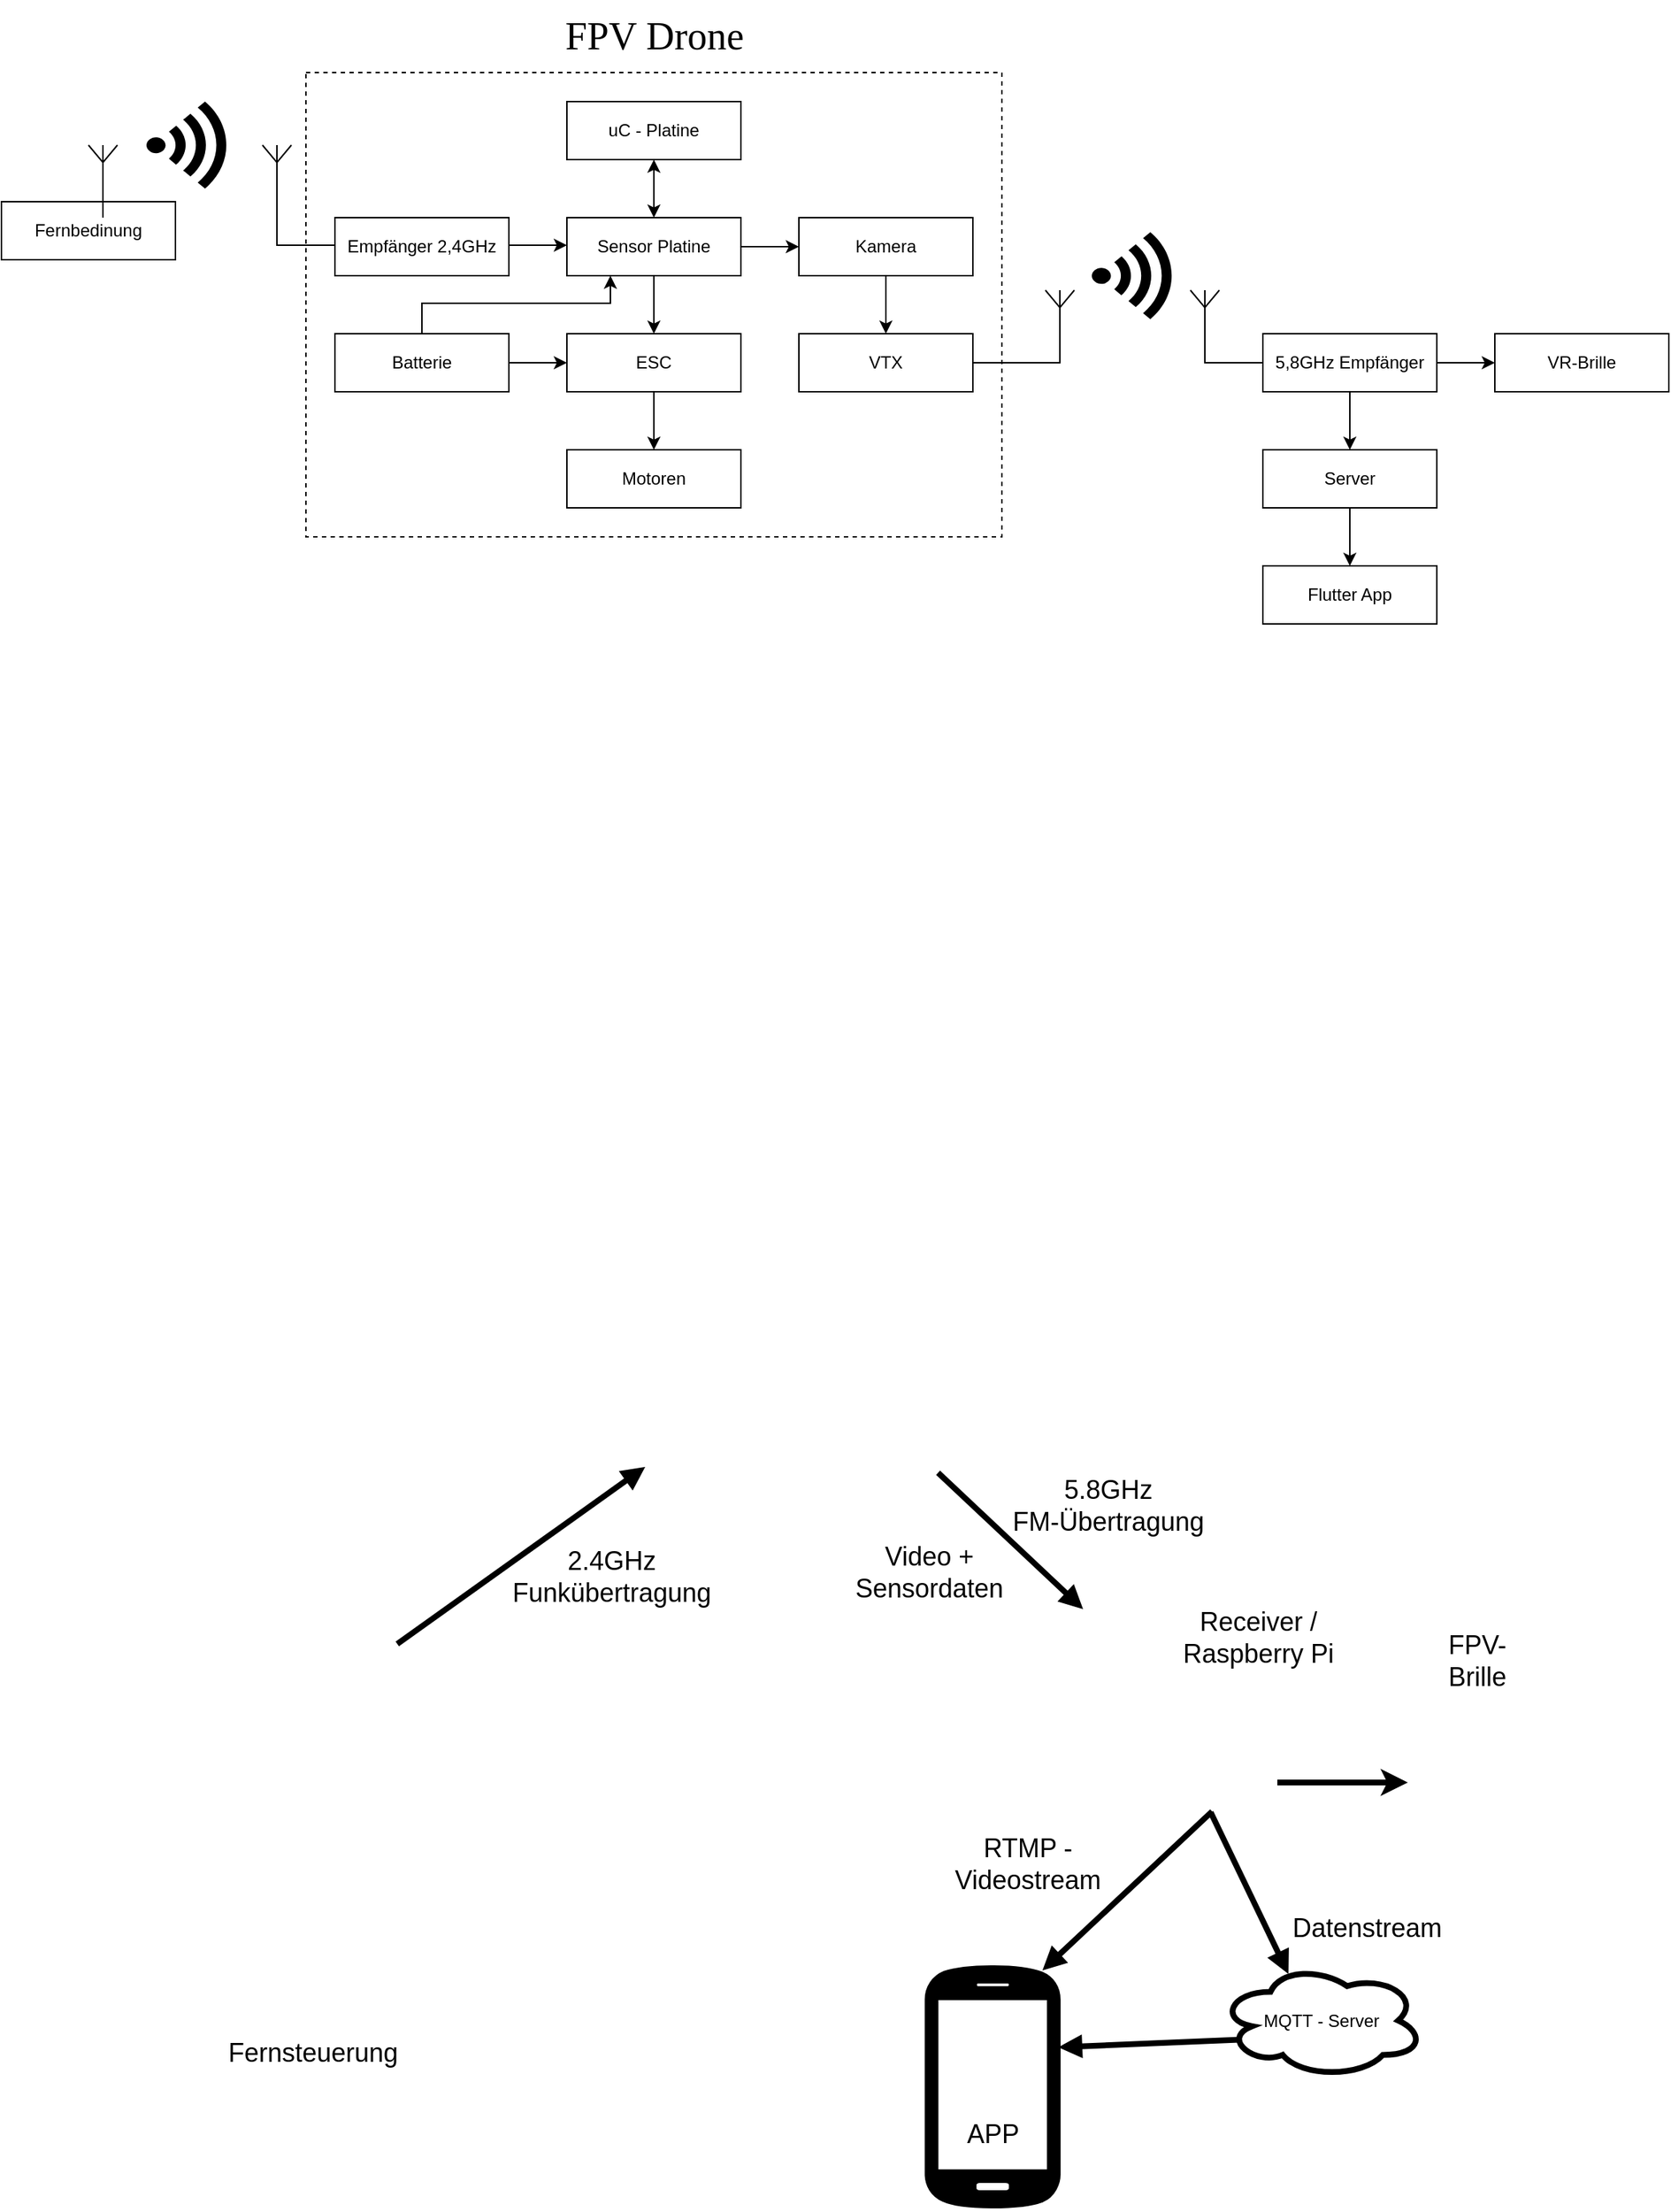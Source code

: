 <mxfile version="22.1.18" type="device">
  <diagram name="Seite-1" id="pfCEiYjsCeP78EX_pHVQ">
    <mxGraphModel dx="1434" dy="754" grid="0" gridSize="10" guides="1" tooltips="1" connect="1" arrows="1" fold="1" page="1" pageScale="1" pageWidth="1169" pageHeight="827" background="#FFFFFF" math="0" shadow="0">
      <root>
        <mxCell id="0" />
        <mxCell id="1" parent="0" />
        <mxCell id="mrsANiAnsjSYnMeVVTr--11" value="" style="rounded=0;whiteSpace=wrap;html=1;fillColor=none;dashed=1;connectable=0;" parent="1" vertex="1">
          <mxGeometry x="220" y="181" width="480" height="320" as="geometry" />
        </mxCell>
        <mxCell id="e-z7ntLDfmXItiGVWMEw-10" style="edgeStyle=orthogonalEdgeStyle;rounded=0;orthogonalLoop=1;jettySize=auto;html=1;entryX=0.5;entryY=0;entryDx=0;entryDy=0;startArrow=classic;startFill=1;" parent="1" source="e-z7ntLDfmXItiGVWMEw-1" target="e-z7ntLDfmXItiGVWMEw-2" edge="1">
          <mxGeometry relative="1" as="geometry" />
        </mxCell>
        <mxCell id="e-z7ntLDfmXItiGVWMEw-1" value="uC - Platine" style="rounded=0;whiteSpace=wrap;html=1;" parent="1" vertex="1">
          <mxGeometry x="400" y="201" width="120" height="40" as="geometry" />
        </mxCell>
        <mxCell id="e-z7ntLDfmXItiGVWMEw-11" style="edgeStyle=orthogonalEdgeStyle;rounded=0;orthogonalLoop=1;jettySize=auto;html=1;entryX=0;entryY=0.5;entryDx=0;entryDy=0;" parent="1" source="e-z7ntLDfmXItiGVWMEw-2" target="e-z7ntLDfmXItiGVWMEw-3" edge="1">
          <mxGeometry relative="1" as="geometry" />
        </mxCell>
        <mxCell id="e-z7ntLDfmXItiGVWMEw-13" style="edgeStyle=orthogonalEdgeStyle;rounded=0;orthogonalLoop=1;jettySize=auto;html=1;entryX=0.5;entryY=0;entryDx=0;entryDy=0;" parent="1" source="e-z7ntLDfmXItiGVWMEw-2" target="e-z7ntLDfmXItiGVWMEw-6" edge="1">
          <mxGeometry relative="1" as="geometry" />
        </mxCell>
        <mxCell id="e-z7ntLDfmXItiGVWMEw-2" value="Sensor Platine" style="rounded=0;whiteSpace=wrap;html=1;" parent="1" vertex="1">
          <mxGeometry x="400" y="281" width="120" height="40" as="geometry" />
        </mxCell>
        <mxCell id="e-z7ntLDfmXItiGVWMEw-12" style="edgeStyle=orthogonalEdgeStyle;rounded=0;orthogonalLoop=1;jettySize=auto;html=1;entryX=0.5;entryY=0;entryDx=0;entryDy=0;" parent="1" source="e-z7ntLDfmXItiGVWMEw-3" target="e-z7ntLDfmXItiGVWMEw-4" edge="1">
          <mxGeometry relative="1" as="geometry" />
        </mxCell>
        <mxCell id="e-z7ntLDfmXItiGVWMEw-3" value="Kamera" style="rounded=0;whiteSpace=wrap;html=1;" parent="1" vertex="1">
          <mxGeometry x="560" y="281" width="120" height="40" as="geometry" />
        </mxCell>
        <mxCell id="e-z7ntLDfmXItiGVWMEw-4" value="VTX" style="rounded=0;whiteSpace=wrap;html=1;" parent="1" vertex="1">
          <mxGeometry x="560" y="361" width="120" height="40" as="geometry" />
        </mxCell>
        <mxCell id="e-z7ntLDfmXItiGVWMEw-9" style="edgeStyle=orthogonalEdgeStyle;rounded=0;orthogonalLoop=1;jettySize=auto;html=1;" parent="1" source="e-z7ntLDfmXItiGVWMEw-5" target="e-z7ntLDfmXItiGVWMEw-2" edge="1">
          <mxGeometry relative="1" as="geometry">
            <Array as="points">
              <mxPoint x="390" y="300" />
              <mxPoint x="390" y="300" />
            </Array>
          </mxGeometry>
        </mxCell>
        <mxCell id="e-z7ntLDfmXItiGVWMEw-5" value="Empfänger 2,4GHz" style="rounded=0;whiteSpace=wrap;html=1;" parent="1" vertex="1">
          <mxGeometry x="240" y="281" width="120" height="40" as="geometry" />
        </mxCell>
        <mxCell id="e-z7ntLDfmXItiGVWMEw-14" style="edgeStyle=orthogonalEdgeStyle;rounded=0;orthogonalLoop=1;jettySize=auto;html=1;entryX=0.5;entryY=0;entryDx=0;entryDy=0;" parent="1" source="e-z7ntLDfmXItiGVWMEw-6" target="e-z7ntLDfmXItiGVWMEw-8" edge="1">
          <mxGeometry relative="1" as="geometry" />
        </mxCell>
        <mxCell id="e-z7ntLDfmXItiGVWMEw-6" value="ESC" style="rounded=0;whiteSpace=wrap;html=1;" parent="1" vertex="1">
          <mxGeometry x="400" y="361" width="120" height="40" as="geometry" />
        </mxCell>
        <mxCell id="e-z7ntLDfmXItiGVWMEw-15" style="edgeStyle=orthogonalEdgeStyle;rounded=0;orthogonalLoop=1;jettySize=auto;html=1;entryX=0.25;entryY=1;entryDx=0;entryDy=0;" parent="1" source="e-z7ntLDfmXItiGVWMEw-7" target="e-z7ntLDfmXItiGVWMEw-2" edge="1">
          <mxGeometry relative="1" as="geometry">
            <mxPoint x="370" y="311" as="targetPoint" />
            <Array as="points">
              <mxPoint x="300" y="340" />
              <mxPoint x="430" y="340" />
            </Array>
          </mxGeometry>
        </mxCell>
        <mxCell id="e-z7ntLDfmXItiGVWMEw-17" value="" style="edgeStyle=orthogonalEdgeStyle;rounded=0;orthogonalLoop=1;jettySize=auto;html=1;" parent="1" source="e-z7ntLDfmXItiGVWMEw-7" target="e-z7ntLDfmXItiGVWMEw-6" edge="1">
          <mxGeometry relative="1" as="geometry" />
        </mxCell>
        <mxCell id="e-z7ntLDfmXItiGVWMEw-7" value="Batterie" style="rounded=0;whiteSpace=wrap;html=1;" parent="1" vertex="1">
          <mxGeometry x="240" y="361" width="120" height="40" as="geometry" />
        </mxCell>
        <mxCell id="e-z7ntLDfmXItiGVWMEw-8" value="Motoren" style="rounded=0;whiteSpace=wrap;html=1;" parent="1" vertex="1">
          <mxGeometry x="400" y="441" width="120" height="40" as="geometry" />
        </mxCell>
        <mxCell id="mrsANiAnsjSYnMeVVTr--3" style="edgeStyle=orthogonalEdgeStyle;rounded=0;orthogonalLoop=1;jettySize=auto;html=1;entryX=0;entryY=0.5;entryDx=0;entryDy=0;endArrow=none;endFill=0;" parent="1" source="mrsANiAnsjSYnMeVVTr--1" target="e-z7ntLDfmXItiGVWMEw-5" edge="1">
          <mxGeometry relative="1" as="geometry">
            <Array as="points">
              <mxPoint x="200" y="300" />
              <mxPoint x="240" y="300" />
            </Array>
          </mxGeometry>
        </mxCell>
        <mxCell id="mrsANiAnsjSYnMeVVTr--1" value="" style="verticalLabelPosition=bottom;shadow=0;dashed=0;align=center;html=1;verticalAlign=top;shape=mxgraph.electrical.radio.aerial_-_antenna_1;" parent="1" vertex="1">
          <mxGeometry x="190" y="231" width="20" height="30" as="geometry" />
        </mxCell>
        <mxCell id="mrsANiAnsjSYnMeVVTr--6" value="Fernbedinung" style="whiteSpace=wrap;html=1;" parent="1" vertex="1">
          <mxGeometry x="10" y="270" width="120" height="40" as="geometry" />
        </mxCell>
        <mxCell id="mrsANiAnsjSYnMeVVTr--8" style="edgeStyle=orthogonalEdgeStyle;rounded=0;orthogonalLoop=1;jettySize=auto;html=1;entryX=0.5;entryY=0;entryDx=0;entryDy=0;endArrow=none;endFill=0;" parent="1" source="mrsANiAnsjSYnMeVVTr--7" edge="1">
          <mxGeometry relative="1" as="geometry">
            <mxPoint x="80.0" y="281" as="targetPoint" />
          </mxGeometry>
        </mxCell>
        <mxCell id="mrsANiAnsjSYnMeVVTr--7" value="" style="verticalLabelPosition=bottom;shadow=0;dashed=0;align=center;html=1;verticalAlign=top;shape=mxgraph.electrical.radio.aerial_-_antenna_1;" parent="1" vertex="1">
          <mxGeometry x="70" y="231" width="20" height="30" as="geometry" />
        </mxCell>
        <mxCell id="mrsANiAnsjSYnMeVVTr--9" value="" style="sketch=0;pointerEvents=1;shadow=0;dashed=0;html=1;strokeColor=none;labelPosition=center;verticalLabelPosition=bottom;verticalAlign=top;align=center;fillColor=#000000;shape=mxgraph.mscae.enterprise.wireless_connection" parent="1" vertex="1">
          <mxGeometry x="110" y="201" width="60" height="60" as="geometry" />
        </mxCell>
        <mxCell id="mrsANiAnsjSYnMeVVTr--15" style="edgeStyle=orthogonalEdgeStyle;rounded=0;orthogonalLoop=1;jettySize=auto;html=1;endArrow=none;endFill=0;" parent="1" source="mrsANiAnsjSYnMeVVTr--12" edge="1">
          <mxGeometry relative="1" as="geometry">
            <mxPoint x="680" y="381" as="targetPoint" />
            <Array as="points">
              <mxPoint x="740" y="381" />
            </Array>
          </mxGeometry>
        </mxCell>
        <mxCell id="mrsANiAnsjSYnMeVVTr--12" value="" style="verticalLabelPosition=bottom;shadow=0;dashed=0;align=center;html=1;verticalAlign=top;shape=mxgraph.electrical.radio.aerial_-_antenna_1;" parent="1" vertex="1">
          <mxGeometry x="730" y="331" width="20" height="30" as="geometry" />
        </mxCell>
        <mxCell id="mrsANiAnsjSYnMeVVTr--18" style="edgeStyle=orthogonalEdgeStyle;rounded=0;orthogonalLoop=1;jettySize=auto;html=1;entryX=0;entryY=0.5;entryDx=0;entryDy=0;endArrow=none;endFill=0;" parent="1" source="mrsANiAnsjSYnMeVVTr--16" target="mrsANiAnsjSYnMeVVTr--17" edge="1">
          <mxGeometry relative="1" as="geometry">
            <Array as="points">
              <mxPoint x="840" y="381" />
            </Array>
          </mxGeometry>
        </mxCell>
        <mxCell id="mrsANiAnsjSYnMeVVTr--16" value="" style="verticalLabelPosition=bottom;shadow=0;dashed=0;align=center;html=1;verticalAlign=top;shape=mxgraph.electrical.radio.aerial_-_antenna_1;" parent="1" vertex="1">
          <mxGeometry x="830" y="331" width="20" height="30" as="geometry" />
        </mxCell>
        <mxCell id="mrsANiAnsjSYnMeVVTr--21" value="" style="edgeStyle=orthogonalEdgeStyle;rounded=0;orthogonalLoop=1;jettySize=auto;html=1;" parent="1" source="mrsANiAnsjSYnMeVVTr--17" target="mrsANiAnsjSYnMeVVTr--20" edge="1">
          <mxGeometry relative="1" as="geometry" />
        </mxCell>
        <mxCell id="mrsANiAnsjSYnMeVVTr--23" value="" style="edgeStyle=orthogonalEdgeStyle;rounded=0;orthogonalLoop=1;jettySize=auto;html=1;" parent="1" source="mrsANiAnsjSYnMeVVTr--17" target="mrsANiAnsjSYnMeVVTr--22" edge="1">
          <mxGeometry relative="1" as="geometry" />
        </mxCell>
        <mxCell id="mrsANiAnsjSYnMeVVTr--17" value="5,8GHz Empfänger" style="rounded=0;whiteSpace=wrap;html=1;" parent="1" vertex="1">
          <mxGeometry x="880" y="361" width="120" height="40" as="geometry" />
        </mxCell>
        <mxCell id="mrsANiAnsjSYnMeVVTr--19" value="" style="sketch=0;pointerEvents=1;shadow=0;dashed=0;html=1;strokeColor=none;labelPosition=center;verticalLabelPosition=bottom;verticalAlign=top;align=center;fillColor=#000000;shape=mxgraph.mscae.enterprise.wireless_connection;direction=east;" parent="1" vertex="1">
          <mxGeometry x="762" y="291" width="60" height="60" as="geometry" />
        </mxCell>
        <mxCell id="mrsANiAnsjSYnMeVVTr--20" value="VR-Brille" style="rounded=0;whiteSpace=wrap;html=1;" parent="1" vertex="1">
          <mxGeometry x="1040" y="361" width="120" height="40" as="geometry" />
        </mxCell>
        <mxCell id="mrsANiAnsjSYnMeVVTr--25" value="" style="edgeStyle=orthogonalEdgeStyle;rounded=0;orthogonalLoop=1;jettySize=auto;html=1;" parent="1" source="mrsANiAnsjSYnMeVVTr--22" target="mrsANiAnsjSYnMeVVTr--24" edge="1">
          <mxGeometry relative="1" as="geometry" />
        </mxCell>
        <mxCell id="mrsANiAnsjSYnMeVVTr--22" value="Server" style="rounded=0;whiteSpace=wrap;html=1;" parent="1" vertex="1">
          <mxGeometry x="880" y="441" width="120" height="40" as="geometry" />
        </mxCell>
        <mxCell id="mrsANiAnsjSYnMeVVTr--24" value="Flutter App" style="rounded=0;whiteSpace=wrap;html=1;" parent="1" vertex="1">
          <mxGeometry x="880" y="521" width="120" height="40" as="geometry" />
        </mxCell>
        <mxCell id="mrsANiAnsjSYnMeVVTr--26" value="&lt;font face=&quot;Verdana&quot; style=&quot;font-size: 27px;&quot;&gt;FPV Drone&lt;/font&gt;" style="text;html=1;align=center;verticalAlign=middle;resizable=0;points=[];autosize=1;strokeColor=none;fillColor=none;" parent="1" vertex="1">
          <mxGeometry x="375" y="131" width="170" height="50" as="geometry" />
        </mxCell>
        <mxCell id="LUxuQyWUUqX6M0QpO3Is-6" value="" style="shape=image;verticalLabelPosition=bottom;labelBackgroundColor=default;verticalAlign=top;aspect=fixed;imageAspect=0;image=https://static.thenounproject.com/png/3015-200.png;connectable=0;" parent="1" vertex="1">
          <mxGeometry x="100" y="1260" width="260" height="260" as="geometry" />
        </mxCell>
        <mxCell id="LUxuQyWUUqX6M0QpO3Is-7" value="" style="sketch=0;pointerEvents=1;shadow=0;dashed=0;html=1;strokeColor=#000000;fillColor=#000000;labelPosition=center;verticalLabelPosition=bottom;verticalAlign=top;outlineConnect=0;align=center;shape=mxgraph.office.devices.cell_phone_android_standalone;aspect=fixed;connectable=0;fillStyle=solid;" parent="1" vertex="1">
          <mxGeometry x="647.28" y="1484" width="92.72" height="170" as="geometry" />
        </mxCell>
        <mxCell id="LUxuQyWUUqX6M0QpO3Is-9" value="" style="shape=image;verticalLabelPosition=bottom;labelBackgroundColor=default;verticalAlign=top;aspect=fixed;imageAspect=0;image=https://cdn-icons-png.flaticon.com/512/2971/2971466.png;connectable=0;" parent="1" vertex="1">
          <mxGeometry x="970" y="1306.46" width="114.18" height="114.18" as="geometry" />
        </mxCell>
        <mxCell id="LUxuQyWUUqX6M0QpO3Is-10" value="" style="shape=image;verticalLabelPosition=bottom;labelBackgroundColor=default;verticalAlign=top;aspect=fixed;imageAspect=0;image=https://cdn.discordapp.com/attachments/1110259607466688633/1150700810494296134/3454400-200.png;connectable=0;strokeWidth=0;" parent="1" vertex="1">
          <mxGeometry x="740" y="1230" width="155" height="155" as="geometry" />
        </mxCell>
        <mxCell id="LUxuQyWUUqX6M0QpO3Is-14" value="" style="shape=image;verticalLabelPosition=bottom;labelBackgroundColor=default;verticalAlign=top;aspect=fixed;imageAspect=0;image=https://uxwing.com/wp-content/themes/uxwing/download/computers-mobile-hardware/camera-drone-icon.png;connectable=0;" parent="1" vertex="1">
          <mxGeometry x="450" y="1020" width="222" height="120.54" as="geometry" />
        </mxCell>
        <mxCell id="LUxuQyWUUqX6M0QpO3Is-16" value="" style="endArrow=none;html=1;rounded=0;endSize=6;strokeWidth=4;startArrow=block;startFill=1;" parent="1" edge="1">
          <mxGeometry width="50" height="50" relative="1" as="geometry">
            <mxPoint x="728" y="1489" as="sourcePoint" />
            <mxPoint x="845" y="1379.46" as="targetPoint" />
          </mxGeometry>
        </mxCell>
        <mxCell id="LUxuQyWUUqX6M0QpO3Is-17" value="" style="endArrow=classic;html=1;rounded=0;endSize=6;strokeWidth=4;startArrow=none;startFill=0;endFill=1;" parent="1" edge="1">
          <mxGeometry width="50" height="50" relative="1" as="geometry">
            <mxPoint x="890" y="1359.46" as="sourcePoint" />
            <mxPoint x="980" y="1359.46" as="targetPoint" />
          </mxGeometry>
        </mxCell>
        <mxCell id="LUxuQyWUUqX6M0QpO3Is-20" value="" style="shape=image;verticalLabelPosition=bottom;labelBackgroundColor=default;verticalAlign=top;aspect=fixed;imageAspect=0;image=https://static-00.iconduck.com/assets.00/flutter-plain-icon-1655x2048-tm6fsmjb.png;" parent="1" vertex="1">
          <mxGeometry x="664.64" y="1518.07" width="50" height="61.86" as="geometry" />
        </mxCell>
        <mxCell id="Nm9FiPeXOyiOZc-6Y2Ar-4" value="&lt;font style=&quot;font-size: 18px;&quot;&gt;Fernsteuerung&lt;/font&gt;" style="text;html=1;strokeColor=none;fillColor=none;align=center;verticalAlign=middle;whiteSpace=wrap;rounded=0;" parent="1" vertex="1">
          <mxGeometry x="195" y="1531" width="60" height="30" as="geometry" />
        </mxCell>
        <mxCell id="Nm9FiPeXOyiOZc-6Y2Ar-7" value="&lt;font style=&quot;font-size: 18px;&quot;&gt;2.4GHz Funkübertragung&lt;/font&gt;" style="text;html=1;strokeColor=none;fillColor=none;align=center;verticalAlign=middle;whiteSpace=wrap;rounded=0;" parent="1" vertex="1">
          <mxGeometry x="401" y="1203" width="60" height="30" as="geometry" />
        </mxCell>
        <mxCell id="Nm9FiPeXOyiOZc-6Y2Ar-9" value="&lt;font style=&quot;font-size: 18px;&quot;&gt;Video + Sensordaten&lt;/font&gt;" style="text;html=1;strokeColor=none;fillColor=none;align=center;verticalAlign=middle;whiteSpace=wrap;rounded=0;" parent="1" vertex="1">
          <mxGeometry x="620" y="1200" width="60" height="30" as="geometry" />
        </mxCell>
        <mxCell id="Nm9FiPeXOyiOZc-6Y2Ar-10" value="&lt;font style=&quot;font-size: 18px;&quot;&gt;5.8GHz FM-Übertragung&lt;br&gt;&lt;/font&gt;" style="text;html=1;strokeColor=none;fillColor=none;align=center;verticalAlign=middle;whiteSpace=wrap;rounded=0;" parent="1" vertex="1">
          <mxGeometry x="700" y="1154" width="147" height="30" as="geometry" />
        </mxCell>
        <mxCell id="Nm9FiPeXOyiOZc-6Y2Ar-14" value="&lt;font style=&quot;font-size: 18px;&quot;&gt;RTMP - Videostream&lt;/font&gt;" style="text;html=1;strokeColor=none;fillColor=none;align=center;verticalAlign=middle;whiteSpace=wrap;rounded=0;" parent="1" vertex="1">
          <mxGeometry x="667.64" y="1401" width="100" height="30" as="geometry" />
        </mxCell>
        <mxCell id="Nm9FiPeXOyiOZc-6Y2Ar-15" value="&lt;font style=&quot;font-size: 18px;&quot;&gt;FPV-Brille&lt;/font&gt;" style="text;html=1;strokeColor=none;fillColor=none;align=center;verticalAlign=middle;whiteSpace=wrap;rounded=0;" parent="1" vertex="1">
          <mxGeometry x="998" y="1261" width="60" height="30" as="geometry" />
        </mxCell>
        <mxCell id="Nm9FiPeXOyiOZc-6Y2Ar-16" value="&lt;font style=&quot;font-size: 18px;&quot;&gt;APP&lt;/font&gt;" style="text;html=1;strokeColor=none;fillColor=none;align=center;verticalAlign=middle;whiteSpace=wrap;rounded=0;" parent="1" vertex="1">
          <mxGeometry x="663.64" y="1576.93" width="60" height="50" as="geometry" />
        </mxCell>
        <mxCell id="Nm9FiPeXOyiOZc-6Y2Ar-18" value="MQTT - Server" style="ellipse;shape=cloud;whiteSpace=wrap;html=1;strokeWidth=4;" parent="1" vertex="1">
          <mxGeometry x="850" y="1484" width="141" height="79" as="geometry" />
        </mxCell>
        <mxCell id="Nm9FiPeXOyiOZc-6Y2Ar-19" value="" style="endArrow=none;html=1;rounded=0;endSize=6;strokeWidth=4;startArrow=block;startFill=1;exitX=0.338;exitY=0.095;exitDx=0;exitDy=0;exitPerimeter=0;" parent="1" source="Nm9FiPeXOyiOZc-6Y2Ar-18" edge="1">
          <mxGeometry width="50" height="50" relative="1" as="geometry">
            <mxPoint x="738" y="1499" as="sourcePoint" />
            <mxPoint x="844" y="1380" as="targetPoint" />
          </mxGeometry>
        </mxCell>
        <mxCell id="Nm9FiPeXOyiOZc-6Y2Ar-21" value="" style="endArrow=none;html=1;rounded=0;endSize=6;strokeWidth=4;startArrow=block;startFill=1;entryX=0.097;entryY=0.667;entryDx=0;entryDy=0;entryPerimeter=0;" parent="1" target="Nm9FiPeXOyiOZc-6Y2Ar-18" edge="1">
          <mxGeometry width="50" height="50" relative="1" as="geometry">
            <mxPoint x="739" y="1542" as="sourcePoint" />
            <mxPoint x="865" y="1399.46" as="targetPoint" />
          </mxGeometry>
        </mxCell>
        <mxCell id="Nm9FiPeXOyiOZc-6Y2Ar-23" value="&lt;font style=&quot;font-size: 18px;&quot;&gt;Datenstream&lt;/font&gt;" style="text;html=1;strokeColor=none;fillColor=none;align=center;verticalAlign=middle;whiteSpace=wrap;rounded=0;" parent="1" vertex="1">
          <mxGeometry x="902" y="1445" width="100" height="30" as="geometry" />
        </mxCell>
        <mxCell id="Nm9FiPeXOyiOZc-6Y2Ar-24" value="" style="endArrow=none;html=1;rounded=0;endSize=6;strokeWidth=4;startArrow=block;startFill=1;" parent="1" edge="1">
          <mxGeometry width="50" height="50" relative="1" as="geometry">
            <mxPoint x="454" y="1142" as="sourcePoint" />
            <mxPoint x="283" y="1264" as="targetPoint" />
          </mxGeometry>
        </mxCell>
        <mxCell id="Nm9FiPeXOyiOZc-6Y2Ar-25" value="" style="endArrow=none;html=1;rounded=0;endSize=6;strokeWidth=4;startArrow=block;startFill=1;" parent="1" edge="1">
          <mxGeometry width="50" height="50" relative="1" as="geometry">
            <mxPoint x="756" y="1240" as="sourcePoint" />
            <mxPoint x="656" y="1146" as="targetPoint" />
          </mxGeometry>
        </mxCell>
        <mxCell id="Nm9FiPeXOyiOZc-6Y2Ar-26" value="&lt;font style=&quot;font-size: 18px;&quot;&gt;Receiver / Raspberry Pi&lt;/font&gt;" style="text;html=1;strokeColor=none;fillColor=none;align=center;verticalAlign=middle;whiteSpace=wrap;rounded=0;" parent="1" vertex="1">
          <mxGeometry x="805" y="1249" width="144" height="21" as="geometry" />
        </mxCell>
      </root>
    </mxGraphModel>
  </diagram>
</mxfile>
